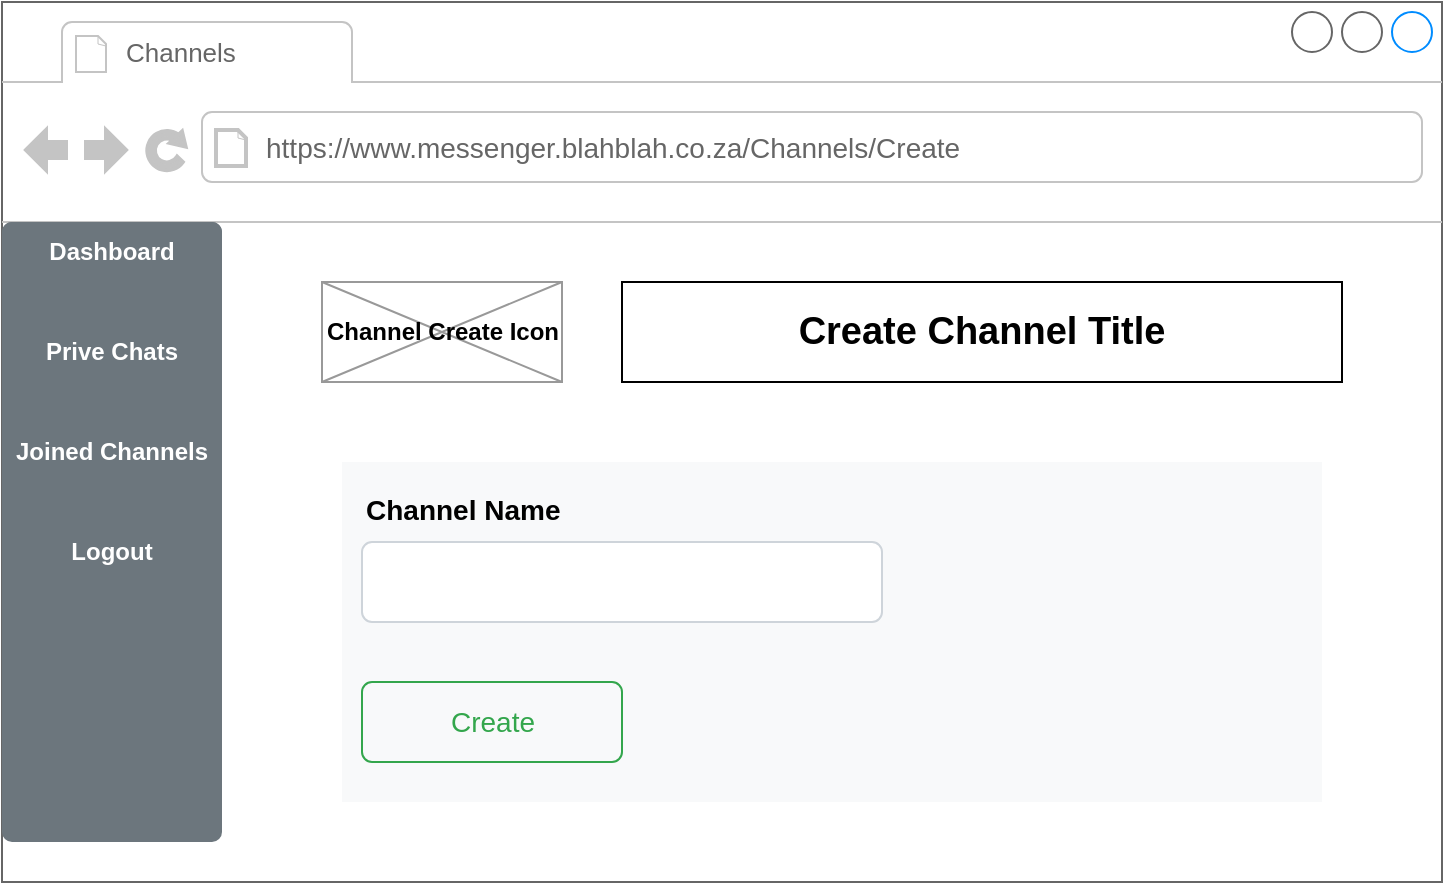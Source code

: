 <mxfile version="13.0.3" type="device"><diagram id="4MG4pliqVOyTjut-iOvY" name="Page-1"><mxGraphModel dx="1086" dy="806" grid="1" gridSize="10" guides="1" tooltips="1" connect="1" arrows="1" fold="1" page="1" pageScale="1" pageWidth="827" pageHeight="1169" math="0" shadow="0"><root><mxCell id="0"/><mxCell id="1" parent="0"/><mxCell id="mnp9IP_kjXi6qYER0zhD-1" value="" style="strokeWidth=1;shadow=0;dashed=0;align=center;html=1;shape=mxgraph.mockup.containers.browserWindow;rSize=0;strokeColor=#666666;strokeColor2=#008cff;strokeColor3=#c4c4c4;mainText=,;recursiveResize=0;" parent="1" vertex="1"><mxGeometry x="40" y="80" width="720" height="440" as="geometry"/></mxCell><mxCell id="mnp9IP_kjXi6qYER0zhD-2" value="&lt;span style=&quot;font-size: 13px&quot;&gt;Channels&lt;/span&gt;" style="strokeWidth=1;shadow=0;dashed=0;align=center;html=1;shape=mxgraph.mockup.containers.anchor;fontSize=17;fontColor=#666666;align=left;" parent="mnp9IP_kjXi6qYER0zhD-1" vertex="1"><mxGeometry x="60" y="12" width="110" height="26" as="geometry"/></mxCell><mxCell id="mnp9IP_kjXi6qYER0zhD-3" value="&lt;span style=&quot;font-size: 14px&quot;&gt;https://www.messenger.blahblah.co.za/Channels/Create&lt;/span&gt;" style="strokeWidth=1;shadow=0;dashed=0;align=center;html=1;shape=mxgraph.mockup.containers.anchor;rSize=0;fontSize=17;fontColor=#666666;align=left;" parent="mnp9IP_kjXi6qYER0zhD-1" vertex="1"><mxGeometry x="130" y="60" width="360" height="26" as="geometry"/></mxCell><mxCell id="mnp9IP_kjXi6qYER0zhD-4" value="&lt;b&gt;Channel Create Icon&lt;/b&gt;" style="verticalLabelPosition=middle;shadow=0;dashed=0;align=center;html=1;verticalAlign=middle;strokeWidth=1;shape=mxgraph.mockup.graphics.simpleIcon;strokeColor=#999999;labelPosition=center;" parent="mnp9IP_kjXi6qYER0zhD-1" vertex="1"><mxGeometry x="160" y="140" width="120" height="50" as="geometry"/></mxCell><mxCell id="mnp9IP_kjXi6qYER0zhD-5" value="&lt;b&gt;&lt;font style=&quot;font-size: 19px&quot;&gt;Create Channel Title&lt;/font&gt;&lt;/b&gt;" style="rounded=0;whiteSpace=wrap;html=1;" parent="mnp9IP_kjXi6qYER0zhD-1" vertex="1"><mxGeometry x="310" y="140" width="360" height="50" as="geometry"/></mxCell><mxCell id="mnp9IP_kjXi6qYER0zhD-6" value="" style="html=1;shadow=0;dashed=0;shape=mxgraph.bootstrap.rrect;rSize=5;strokeColor=none;html=1;whiteSpace=wrap;fillColor=#6C767D;fontColor=#ffffff;" parent="mnp9IP_kjXi6qYER0zhD-1" vertex="1"><mxGeometry y="110" width="110" height="310" as="geometry"/></mxCell><mxCell id="mnp9IP_kjXi6qYER0zhD-7" value="&lt;font color=&quot;#ffffff&quot;&gt;&lt;b&gt;Dashboard&lt;/b&gt;&lt;/font&gt;" style="strokeColor=inherit;fillColor=inherit;gradientColor=inherit;fontColor=inherit;html=1;shadow=0;dashed=0;shape=mxgraph.bootstrap.topButton;rSize=5;perimeter=none;whiteSpace=wrap;resizeWidth=1;" parent="mnp9IP_kjXi6qYER0zhD-6" vertex="1"><mxGeometry width="110.0" height="30" relative="1" as="geometry"/></mxCell><mxCell id="mnp9IP_kjXi6qYER0zhD-8" value="&lt;font color=&quot;#ffffff&quot;&gt;&lt;b&gt;Prive Chats&lt;/b&gt;&lt;/font&gt;" style="strokeColor=inherit;fillColor=inherit;gradientColor=inherit;fontColor=inherit;html=1;shadow=0;dashed=0;perimeter=none;whiteSpace=wrap;resizeWidth=1;" parent="mnp9IP_kjXi6qYER0zhD-6" vertex="1"><mxGeometry width="110.0" height="30" relative="1" as="geometry"><mxPoint y="50" as="offset"/></mxGeometry></mxCell><mxCell id="mnp9IP_kjXi6qYER0zhD-9" value="&lt;font color=&quot;#ffffff&quot;&gt;&lt;b&gt;Joined Channels&lt;/b&gt;&lt;/font&gt;" style="strokeColor=inherit;fillColor=inherit;gradientColor=inherit;fontColor=inherit;html=1;shadow=0;dashed=0;perimeter=none;whiteSpace=wrap;resizeWidth=1;" parent="mnp9IP_kjXi6qYER0zhD-6" vertex="1"><mxGeometry width="110.0" height="30" relative="1" as="geometry"><mxPoint y="100" as="offset"/></mxGeometry></mxCell><mxCell id="mnp9IP_kjXi6qYER0zhD-10" value="&lt;font color=&quot;#ffffff&quot;&gt;&lt;b&gt;Logout&lt;/b&gt;&lt;/font&gt;" style="strokeColor=inherit;fillColor=inherit;gradientColor=inherit;fontColor=inherit;html=1;shadow=0;dashed=0;perimeter=none;whiteSpace=wrap;resizeWidth=1;" parent="mnp9IP_kjXi6qYER0zhD-6" vertex="1"><mxGeometry width="110.0" height="30" relative="1" as="geometry"><mxPoint y="150" as="offset"/></mxGeometry></mxCell><mxCell id="mnp9IP_kjXi6qYER0zhD-11" value="" style="html=1;shadow=0;dashed=0;fillColor=#F8F9FA;strokeColor=none;fontSize=16;fontColor=#181819;align=left;spacing=15;" parent="mnp9IP_kjXi6qYER0zhD-1" vertex="1"><mxGeometry x="170" y="230" width="490" height="170" as="geometry"/></mxCell><mxCell id="mnp9IP_kjXi6qYER0zhD-12" value="" style="html=1;shadow=0;dashed=0;shape=mxgraph.bootstrap.rrect;rSize=5;fontSize=14;fontColor=#6C767D;strokeColor=#CED4DA;fillColor=#ffffff;align=left;spacing=10;" parent="mnp9IP_kjXi6qYER0zhD-11" vertex="1"><mxGeometry width="260" height="40" relative="1" as="geometry"><mxPoint x="10" y="40" as="offset"/></mxGeometry></mxCell><mxCell id="mnp9IP_kjXi6qYER0zhD-13" value="Create" style="html=1;shadow=0;dashed=0;shape=mxgraph.bootstrap.rrect;rSize=5;fontSize=14;fontColor=#33A64C;strokeColor=#33A64C;fillColor=none;" parent="mnp9IP_kjXi6qYER0zhD-11" vertex="1"><mxGeometry width="130" height="40" relative="1" as="geometry"><mxPoint x="10" y="110" as="offset"/></mxGeometry></mxCell><mxCell id="mnp9IP_kjXi6qYER0zhD-23" value="&lt;b&gt;&lt;font style=&quot;font-size: 14px&quot;&gt;Channel Name&lt;/font&gt;&lt;/b&gt;" style="text;html=1;strokeColor=none;fillColor=none;align=left;verticalAlign=middle;whiteSpace=wrap;rounded=0;" parent="mnp9IP_kjXi6qYER0zhD-11" vertex="1"><mxGeometry x="10" y="14.167" width="240" height="18.889" as="geometry"/></mxCell></root></mxGraphModel></diagram></mxfile>